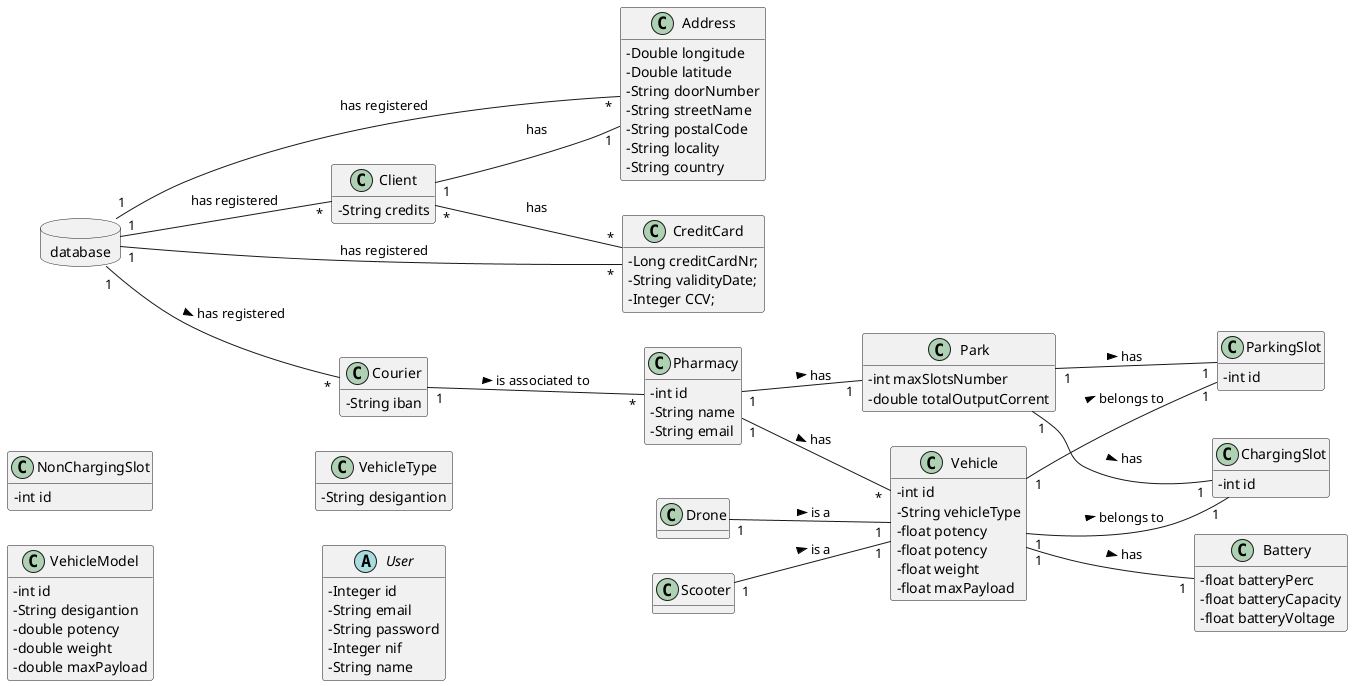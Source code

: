 @startuml
skinparam classAttributeIconSize 0
hide methods
left to right direction

database database {
}

class Address{
  -Double longitude
  -Double latitude
  -String doorNumber
  -String streetName
  -String postalCode
  -String locality
  -String country
}

class CreditCard{
-Long creditCardNr;
-String validityDate;
-Integer CCV;
+CreditCard(creditCardNr,validityDate,CCV)
}

class Client{
-String credits
}

class Pharmacy {
  -int id
  -String name
-   String email
}

class Park{
-   int maxSlotsNumber
-   double totalOutputCorrent
}

class ChargingSlot{
-   int id
}

class NonChargingSlot{
-   int id
}

class ParkingSlot{
-   int id
}


class Courier {
      -String iban
}

class VehicleModel{
  -int id
  -String desigantion
  -double potency
  -double weight
  -double maxPayload
}

class VehicleType{
  -String desigantion
}
class Vehicle {
-int id
-String vehicleType
-float potency
-float potency
-float weight
-float maxPayload
}

class Battery{
-float batteryPerc
-float batteryCapacity
-float batteryVoltage
}

class Scooter{
}

class Drone{
}

abstract class User{
-Integer id
-String email
-String password
-Integer nif
-String name
}

database "1" -- "*" Courier : has registered >
Courier "1" -- "*" Pharmacy : is associated to >
Pharmacy "1" -- "1" Park : has >
Pharmacy "1" -- "*" Vehicle : has >
Vehicle "1" -- "1" Battery : has >
Scooter "1" -- "1" Vehicle : is a >
Drone "1" -- "1" Vehicle : is a >
Park "1" -- "1" ChargingSlot : has >
Park "1" -- "1" ParkingSlot : has >
Vehicle "1" -- "1" ChargingSlot : belongs to >
Vehicle "1" -- "1" ParkingSlot : belongs to >

database "1" -- "*" Client : has registered
database "1" -- "*" Address : has registered
database "1" -- "*" CreditCard : has registered
Client "1" -- "1" Address : has
Client "*" -- "*" CreditCard : has


@enduml